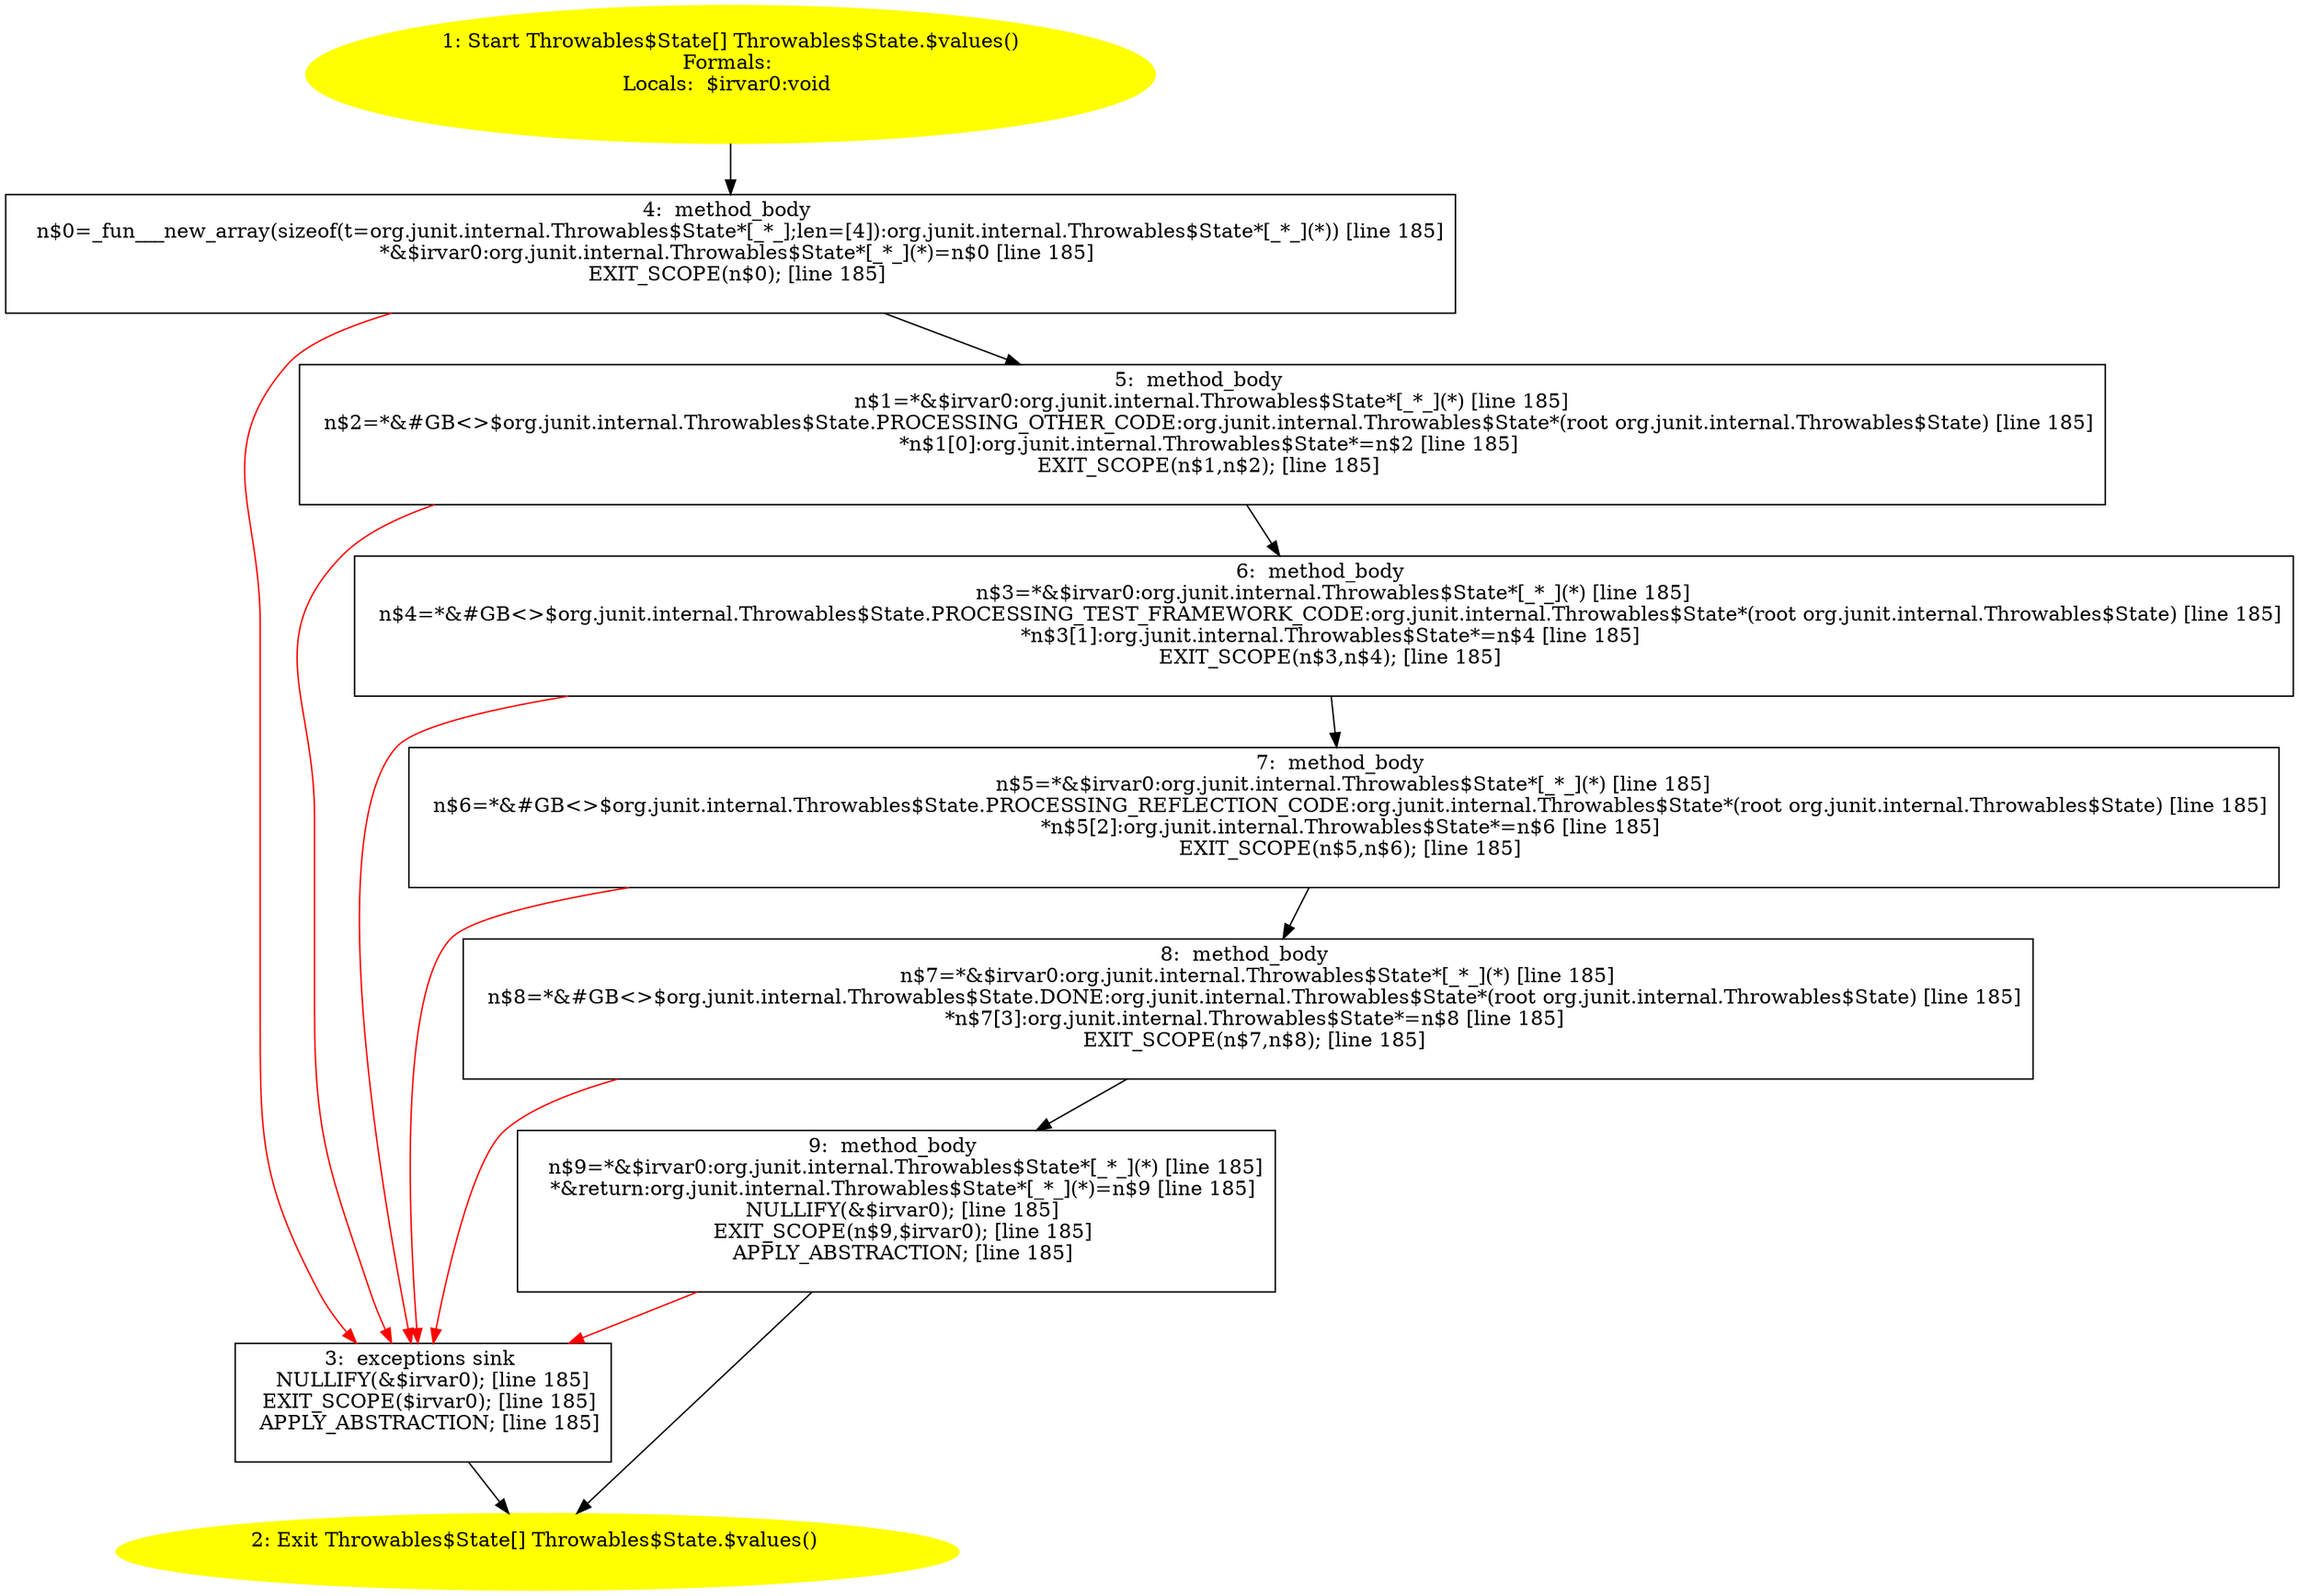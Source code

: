 /* @generated */
digraph cfg {
"org.junit.internal.Throwables$State.$values():org.junit.internal.Throwables$State[].793121352c0595dfe04a989537eb8042_1" [label="1: Start Throwables$State[] Throwables$State.$values()\nFormals: \nLocals:  $irvar0:void \n  " color=yellow style=filled]
	

	 "org.junit.internal.Throwables$State.$values():org.junit.internal.Throwables$State[].793121352c0595dfe04a989537eb8042_1" -> "org.junit.internal.Throwables$State.$values():org.junit.internal.Throwables$State[].793121352c0595dfe04a989537eb8042_4" ;
"org.junit.internal.Throwables$State.$values():org.junit.internal.Throwables$State[].793121352c0595dfe04a989537eb8042_2" [label="2: Exit Throwables$State[] Throwables$State.$values() \n  " color=yellow style=filled]
	

"org.junit.internal.Throwables$State.$values():org.junit.internal.Throwables$State[].793121352c0595dfe04a989537eb8042_3" [label="3:  exceptions sink \n   NULLIFY(&$irvar0); [line 185]\n  EXIT_SCOPE($irvar0); [line 185]\n  APPLY_ABSTRACTION; [line 185]\n " shape="box"]
	

	 "org.junit.internal.Throwables$State.$values():org.junit.internal.Throwables$State[].793121352c0595dfe04a989537eb8042_3" -> "org.junit.internal.Throwables$State.$values():org.junit.internal.Throwables$State[].793121352c0595dfe04a989537eb8042_2" ;
"org.junit.internal.Throwables$State.$values():org.junit.internal.Throwables$State[].793121352c0595dfe04a989537eb8042_4" [label="4:  method_body \n   n$0=_fun___new_array(sizeof(t=org.junit.internal.Throwables$State*[_*_];len=[4]):org.junit.internal.Throwables$State*[_*_](*)) [line 185]\n  *&$irvar0:org.junit.internal.Throwables$State*[_*_](*)=n$0 [line 185]\n  EXIT_SCOPE(n$0); [line 185]\n " shape="box"]
	

	 "org.junit.internal.Throwables$State.$values():org.junit.internal.Throwables$State[].793121352c0595dfe04a989537eb8042_4" -> "org.junit.internal.Throwables$State.$values():org.junit.internal.Throwables$State[].793121352c0595dfe04a989537eb8042_5" ;
	 "org.junit.internal.Throwables$State.$values():org.junit.internal.Throwables$State[].793121352c0595dfe04a989537eb8042_4" -> "org.junit.internal.Throwables$State.$values():org.junit.internal.Throwables$State[].793121352c0595dfe04a989537eb8042_3" [color="red" ];
"org.junit.internal.Throwables$State.$values():org.junit.internal.Throwables$State[].793121352c0595dfe04a989537eb8042_5" [label="5:  method_body \n   n$1=*&$irvar0:org.junit.internal.Throwables$State*[_*_](*) [line 185]\n  n$2=*&#GB<>$org.junit.internal.Throwables$State.PROCESSING_OTHER_CODE:org.junit.internal.Throwables$State*(root org.junit.internal.Throwables$State) [line 185]\n  *n$1[0]:org.junit.internal.Throwables$State*=n$2 [line 185]\n  EXIT_SCOPE(n$1,n$2); [line 185]\n " shape="box"]
	

	 "org.junit.internal.Throwables$State.$values():org.junit.internal.Throwables$State[].793121352c0595dfe04a989537eb8042_5" -> "org.junit.internal.Throwables$State.$values():org.junit.internal.Throwables$State[].793121352c0595dfe04a989537eb8042_6" ;
	 "org.junit.internal.Throwables$State.$values():org.junit.internal.Throwables$State[].793121352c0595dfe04a989537eb8042_5" -> "org.junit.internal.Throwables$State.$values():org.junit.internal.Throwables$State[].793121352c0595dfe04a989537eb8042_3" [color="red" ];
"org.junit.internal.Throwables$State.$values():org.junit.internal.Throwables$State[].793121352c0595dfe04a989537eb8042_6" [label="6:  method_body \n   n$3=*&$irvar0:org.junit.internal.Throwables$State*[_*_](*) [line 185]\n  n$4=*&#GB<>$org.junit.internal.Throwables$State.PROCESSING_TEST_FRAMEWORK_CODE:org.junit.internal.Throwables$State*(root org.junit.internal.Throwables$State) [line 185]\n  *n$3[1]:org.junit.internal.Throwables$State*=n$4 [line 185]\n  EXIT_SCOPE(n$3,n$4); [line 185]\n " shape="box"]
	

	 "org.junit.internal.Throwables$State.$values():org.junit.internal.Throwables$State[].793121352c0595dfe04a989537eb8042_6" -> "org.junit.internal.Throwables$State.$values():org.junit.internal.Throwables$State[].793121352c0595dfe04a989537eb8042_7" ;
	 "org.junit.internal.Throwables$State.$values():org.junit.internal.Throwables$State[].793121352c0595dfe04a989537eb8042_6" -> "org.junit.internal.Throwables$State.$values():org.junit.internal.Throwables$State[].793121352c0595dfe04a989537eb8042_3" [color="red" ];
"org.junit.internal.Throwables$State.$values():org.junit.internal.Throwables$State[].793121352c0595dfe04a989537eb8042_7" [label="7:  method_body \n   n$5=*&$irvar0:org.junit.internal.Throwables$State*[_*_](*) [line 185]\n  n$6=*&#GB<>$org.junit.internal.Throwables$State.PROCESSING_REFLECTION_CODE:org.junit.internal.Throwables$State*(root org.junit.internal.Throwables$State) [line 185]\n  *n$5[2]:org.junit.internal.Throwables$State*=n$6 [line 185]\n  EXIT_SCOPE(n$5,n$6); [line 185]\n " shape="box"]
	

	 "org.junit.internal.Throwables$State.$values():org.junit.internal.Throwables$State[].793121352c0595dfe04a989537eb8042_7" -> "org.junit.internal.Throwables$State.$values():org.junit.internal.Throwables$State[].793121352c0595dfe04a989537eb8042_8" ;
	 "org.junit.internal.Throwables$State.$values():org.junit.internal.Throwables$State[].793121352c0595dfe04a989537eb8042_7" -> "org.junit.internal.Throwables$State.$values():org.junit.internal.Throwables$State[].793121352c0595dfe04a989537eb8042_3" [color="red" ];
"org.junit.internal.Throwables$State.$values():org.junit.internal.Throwables$State[].793121352c0595dfe04a989537eb8042_8" [label="8:  method_body \n   n$7=*&$irvar0:org.junit.internal.Throwables$State*[_*_](*) [line 185]\n  n$8=*&#GB<>$org.junit.internal.Throwables$State.DONE:org.junit.internal.Throwables$State*(root org.junit.internal.Throwables$State) [line 185]\n  *n$7[3]:org.junit.internal.Throwables$State*=n$8 [line 185]\n  EXIT_SCOPE(n$7,n$8); [line 185]\n " shape="box"]
	

	 "org.junit.internal.Throwables$State.$values():org.junit.internal.Throwables$State[].793121352c0595dfe04a989537eb8042_8" -> "org.junit.internal.Throwables$State.$values():org.junit.internal.Throwables$State[].793121352c0595dfe04a989537eb8042_9" ;
	 "org.junit.internal.Throwables$State.$values():org.junit.internal.Throwables$State[].793121352c0595dfe04a989537eb8042_8" -> "org.junit.internal.Throwables$State.$values():org.junit.internal.Throwables$State[].793121352c0595dfe04a989537eb8042_3" [color="red" ];
"org.junit.internal.Throwables$State.$values():org.junit.internal.Throwables$State[].793121352c0595dfe04a989537eb8042_9" [label="9:  method_body \n   n$9=*&$irvar0:org.junit.internal.Throwables$State*[_*_](*) [line 185]\n  *&return:org.junit.internal.Throwables$State*[_*_](*)=n$9 [line 185]\n  NULLIFY(&$irvar0); [line 185]\n  EXIT_SCOPE(n$9,$irvar0); [line 185]\n  APPLY_ABSTRACTION; [line 185]\n " shape="box"]
	

	 "org.junit.internal.Throwables$State.$values():org.junit.internal.Throwables$State[].793121352c0595dfe04a989537eb8042_9" -> "org.junit.internal.Throwables$State.$values():org.junit.internal.Throwables$State[].793121352c0595dfe04a989537eb8042_2" ;
	 "org.junit.internal.Throwables$State.$values():org.junit.internal.Throwables$State[].793121352c0595dfe04a989537eb8042_9" -> "org.junit.internal.Throwables$State.$values():org.junit.internal.Throwables$State[].793121352c0595dfe04a989537eb8042_3" [color="red" ];
}
